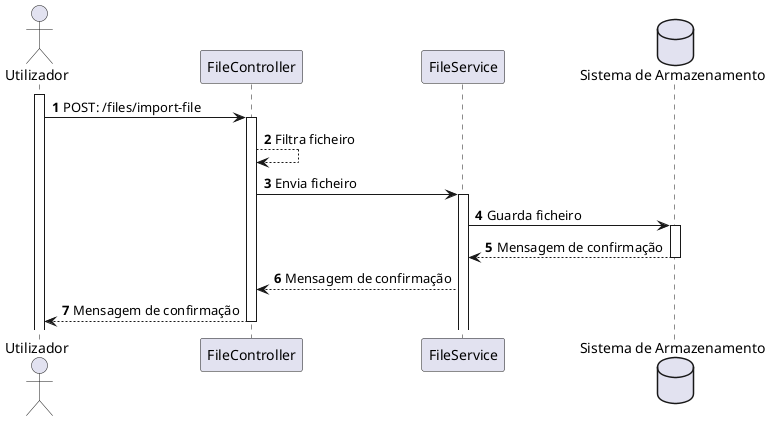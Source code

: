 @startuml

autonumber
Actor Utilizador as user

participant FileController as controller
participant FileService as service
database "Sistema de Armazenamento" as fs

activate user
user -> controller : POST: /files/import-file

activate controller
controller --> controller : Filtra ficheiro

controller -> service : Envia ficheiro
activate service
service -> fs : Guarda ficheiro

activate fs
fs --> service : Mensagem de confirmação
deactivate fs

service --> controller : Mensagem de confirmação

controller --> user : Mensagem de confirmação
deactivate controller

@enduml